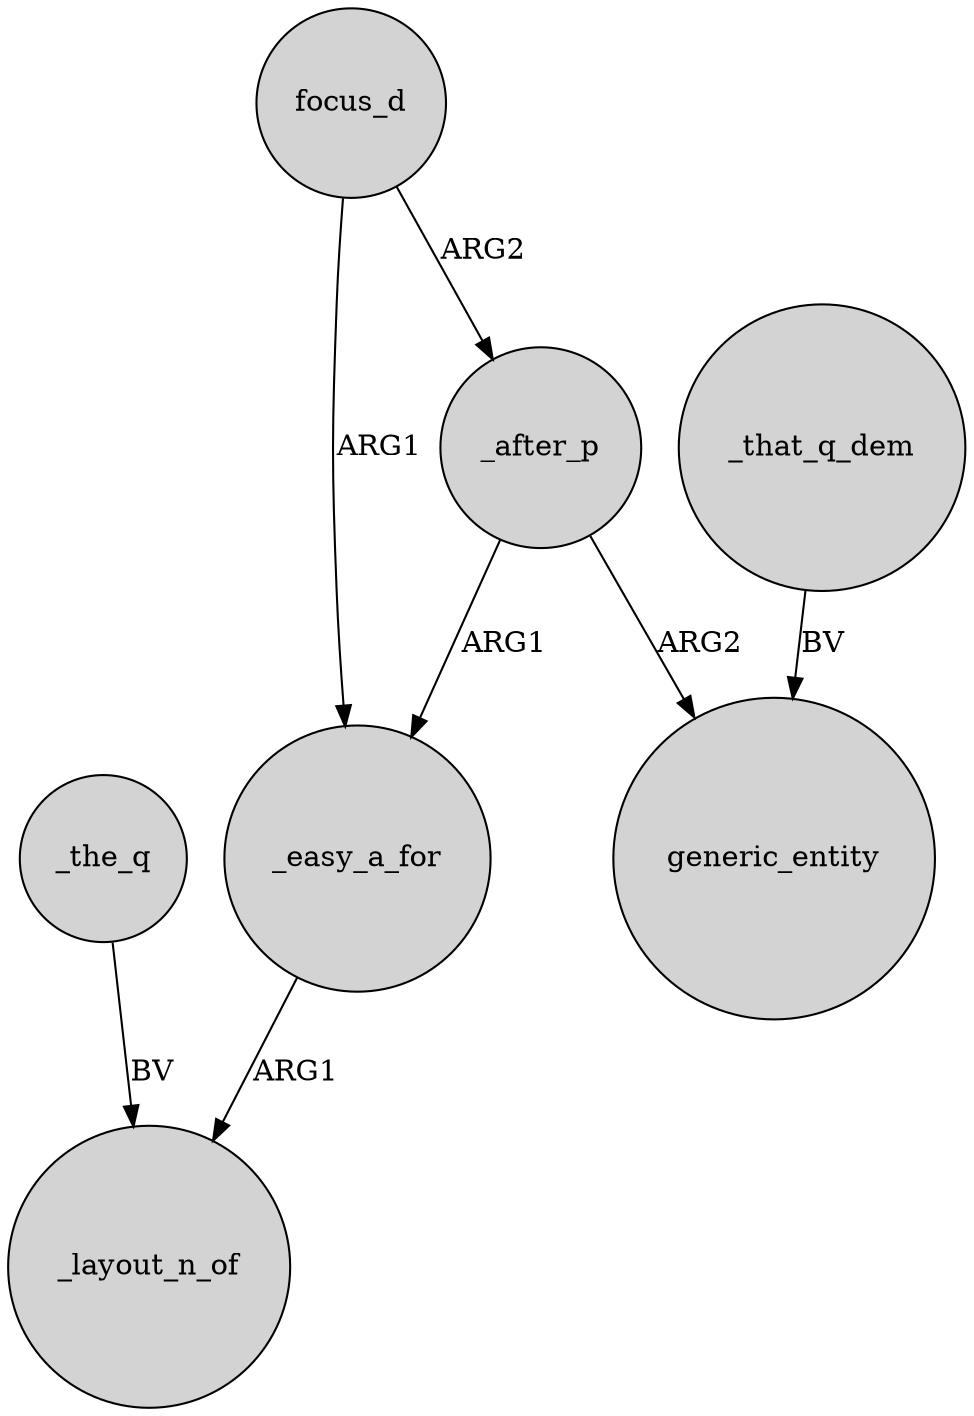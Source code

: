 digraph {
	node [shape=circle style=filled]
	_easy_a_for -> _layout_n_of [label=ARG1]
	focus_d -> _easy_a_for [label=ARG1]
	_after_p -> generic_entity [label=ARG2]
	focus_d -> _after_p [label=ARG2]
	_that_q_dem -> generic_entity [label=BV]
	_the_q -> _layout_n_of [label=BV]
	_after_p -> _easy_a_for [label=ARG1]
}
